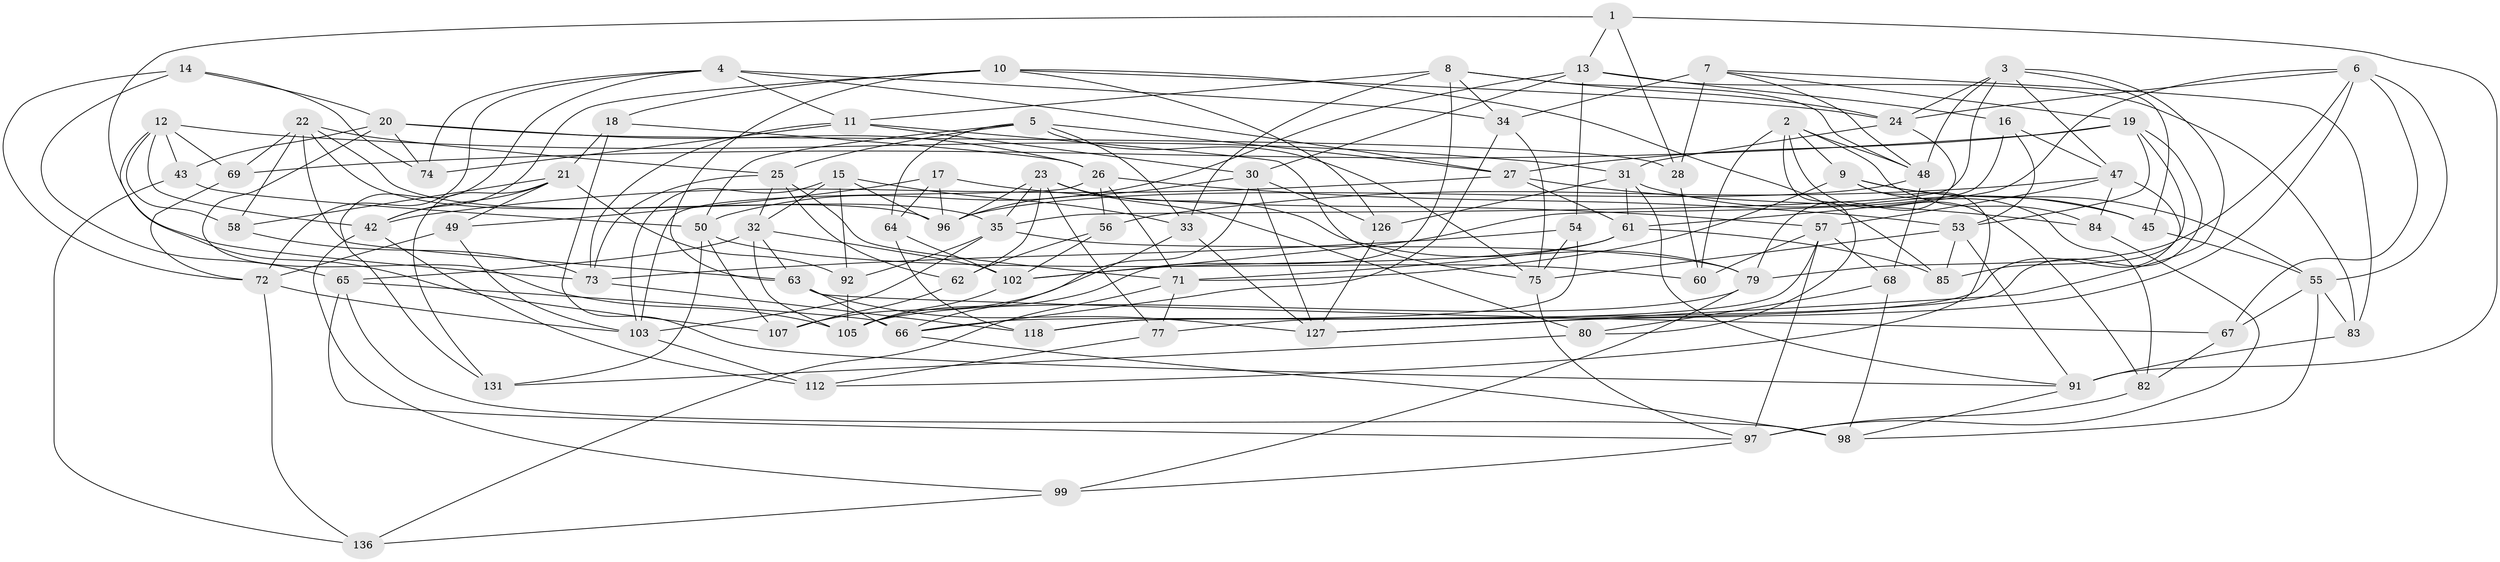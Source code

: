 // original degree distribution, {4: 1.0}
// Generated by graph-tools (version 1.1) at 2025/11/02/27/25 16:11:44]
// undirected, 85 vertices, 219 edges
graph export_dot {
graph [start="1"]
  node [color=gray90,style=filled];
  1;
  2 [super="+135"];
  3 [super="+39"];
  4 [super="+130"];
  5 [super="+93"];
  6 [super="+86"];
  7 [super="+124"];
  8 [super="+95"];
  9 [super="+117"];
  10 [super="+137"];
  11 [super="+81"];
  12 [super="+76"];
  13 [super="+116"];
  14;
  15 [super="+37"];
  16;
  17;
  18;
  19 [super="+29"];
  20 [super="+36"];
  21 [super="+38"];
  22 [super="+90"];
  23 [super="+113"];
  24 [super="+87"];
  25 [super="+114"];
  26 [super="+101"];
  27 [super="+40"];
  28;
  30 [super="+44"];
  31 [super="+46"];
  32 [super="+52"];
  33 [super="+41"];
  34 [super="+78"];
  35 [super="+51"];
  42 [super="+108"];
  43;
  45;
  47 [super="+59"];
  48 [super="+115"];
  49;
  50 [super="+106"];
  53 [super="+89"];
  54;
  55 [super="+129"];
  56;
  57 [super="+104"];
  58;
  60;
  61 [super="+132"];
  62;
  63 [super="+119"];
  64;
  65 [super="+70"];
  66 [super="+109"];
  67;
  68;
  69;
  71 [super="+94"];
  72 [super="+88"];
  73 [super="+123"];
  74;
  75 [super="+120"];
  77;
  79 [super="+125"];
  80;
  82;
  83;
  84;
  85;
  91 [super="+128"];
  92;
  96 [super="+122"];
  97 [super="+110"];
  98 [super="+100"];
  99;
  102 [super="+121"];
  103 [super="+134"];
  105 [super="+111"];
  107;
  112;
  118;
  126;
  127 [super="+133"];
  131;
  136;
  1 -- 28;
  1 -- 91;
  1 -- 73;
  1 -- 13;
  2 -- 84;
  2 -- 60;
  2 -- 48;
  2 -- 80;
  2 -- 9;
  2 -- 82;
  3 -- 45;
  3 -- 24;
  3 -- 47;
  3 -- 48;
  3 -- 35;
  3 -- 127;
  4 -- 74;
  4 -- 34;
  4 -- 11;
  4 -- 27;
  4 -- 131;
  4 -- 72;
  5 -- 27;
  5 -- 25;
  5 -- 64;
  5 -- 75;
  5 -- 50;
  5 -- 33;
  6 -- 127;
  6 -- 55;
  6 -- 61;
  6 -- 24;
  6 -- 67;
  6 -- 79;
  7 -- 48;
  7 -- 28;
  7 -- 34 [weight=2];
  7 -- 83;
  7 -- 19;
  8 -- 24;
  8 -- 105;
  8 -- 48;
  8 -- 11;
  8 -- 34;
  8 -- 33;
  9 -- 45;
  9 -- 82;
  9 -- 112;
  9 -- 55;
  9 -- 71;
  10 -- 126;
  10 -- 18;
  10 -- 42;
  10 -- 85;
  10 -- 63;
  10 -- 24;
  11 -- 74;
  11 -- 30;
  11 -- 73;
  11 -- 75;
  12 -- 107;
  12 -- 69;
  12 -- 31;
  12 -- 58;
  12 -- 43;
  12 -- 42;
  13 -- 30;
  13 -- 83;
  13 -- 50;
  13 -- 16;
  13 -- 54;
  14 -- 74;
  14 -- 72;
  14 -- 20;
  14 -- 65;
  15 -- 103;
  15 -- 32;
  15 -- 33 [weight=2];
  15 -- 92;
  15 -- 96;
  16 -- 47;
  16 -- 102;
  16 -- 53;
  17 -- 57;
  17 -- 49;
  17 -- 64;
  17 -- 96;
  18 -- 91;
  18 -- 26;
  18 -- 21;
  19 -- 77;
  19 -- 85;
  19 -- 53;
  19 -- 27;
  19 -- 69;
  20 -- 43;
  20 -- 105;
  20 -- 26;
  20 -- 74;
  20 -- 28;
  21 -- 58;
  21 -- 49;
  21 -- 131;
  21 -- 92;
  21 -- 42;
  22 -- 58;
  22 -- 69;
  22 -- 25;
  22 -- 96;
  22 -- 35;
  22 -- 63;
  23 -- 35;
  23 -- 77;
  23 -- 79;
  23 -- 80;
  23 -- 96;
  23 -- 62;
  24 -- 31;
  24 -- 79;
  25 -- 71;
  25 -- 62;
  25 -- 73;
  25 -- 32;
  26 -- 71;
  26 -- 56;
  26 -- 53;
  26 -- 103;
  27 -- 84;
  27 -- 61;
  27 -- 42;
  28 -- 60;
  30 -- 127;
  30 -- 126;
  30 -- 107;
  30 -- 96;
  31 -- 45;
  31 -- 126;
  31 -- 91;
  31 -- 61;
  32 -- 65;
  32 -- 102;
  32 -- 105;
  32 -- 63;
  33 -- 66;
  33 -- 127;
  34 -- 75;
  34 -- 66;
  35 -- 92;
  35 -- 79;
  35 -- 103;
  42 -- 112;
  42 -- 99;
  43 -- 50;
  43 -- 136;
  45 -- 55;
  47 -- 56;
  47 -- 66;
  47 -- 84;
  47 -- 57;
  48 -- 68;
  48 -- 96;
  49 -- 103;
  49 -- 72;
  50 -- 60;
  50 -- 131;
  50 -- 107;
  53 -- 85;
  53 -- 75;
  53 -- 91;
  54 -- 118;
  54 -- 73;
  54 -- 75;
  55 -- 83;
  55 -- 98;
  55 -- 67;
  56 -- 102;
  56 -- 62;
  57 -- 68;
  57 -- 97;
  57 -- 60;
  57 -- 118;
  58 -- 73;
  61 -- 102;
  61 -- 85;
  61 -- 71;
  62 -- 107;
  63 -- 67;
  63 -- 127;
  63 -- 66;
  64 -- 118;
  64 -- 102;
  65 -- 97;
  65 -- 66;
  65 -- 98 [weight=2];
  66 -- 98;
  67 -- 82;
  68 -- 98;
  68 -- 80;
  69 -- 72;
  71 -- 136;
  71 -- 77;
  72 -- 136;
  72 -- 103;
  73 -- 118;
  75 -- 97;
  77 -- 112;
  79 -- 105;
  79 -- 99;
  80 -- 131;
  82 -- 97;
  83 -- 91;
  84 -- 97;
  91 -- 98;
  92 -- 105;
  97 -- 99;
  99 -- 136;
  102 -- 105;
  103 -- 112;
  126 -- 127;
}
